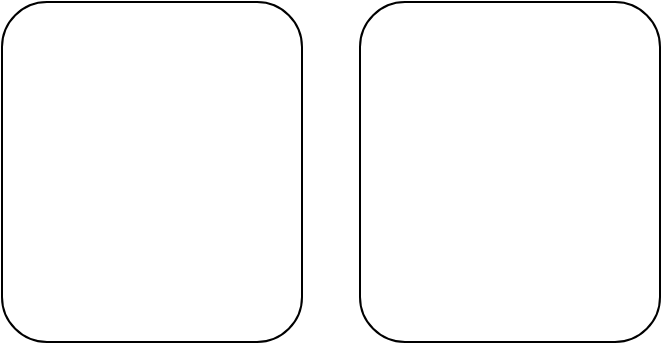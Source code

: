 <mxfile>
    <diagram id="p9DNelPO9twlTKfoVeng" name="第 1 页">
        <mxGraphModel dx="740" dy="777" grid="1" gridSize="10" guides="1" tooltips="1" connect="1" arrows="1" fold="1" page="1" pageScale="1" pageWidth="827" pageHeight="1169" math="0" shadow="0">
            <root>
                <mxCell id="0"/>
                <mxCell id="1" parent="0"/>
                <mxCell id="2" value="" style="rounded=1;whiteSpace=wrap;html=1;" vertex="1" parent="1">
                    <mxGeometry x="160" y="80" width="150" height="170" as="geometry"/>
                </mxCell>
                <mxCell id="3" value="" style="rounded=1;whiteSpace=wrap;html=1;" vertex="1" parent="1">
                    <mxGeometry x="339" y="80" width="150" height="170" as="geometry"/>
                </mxCell>
            </root>
        </mxGraphModel>
    </diagram>
</mxfile>